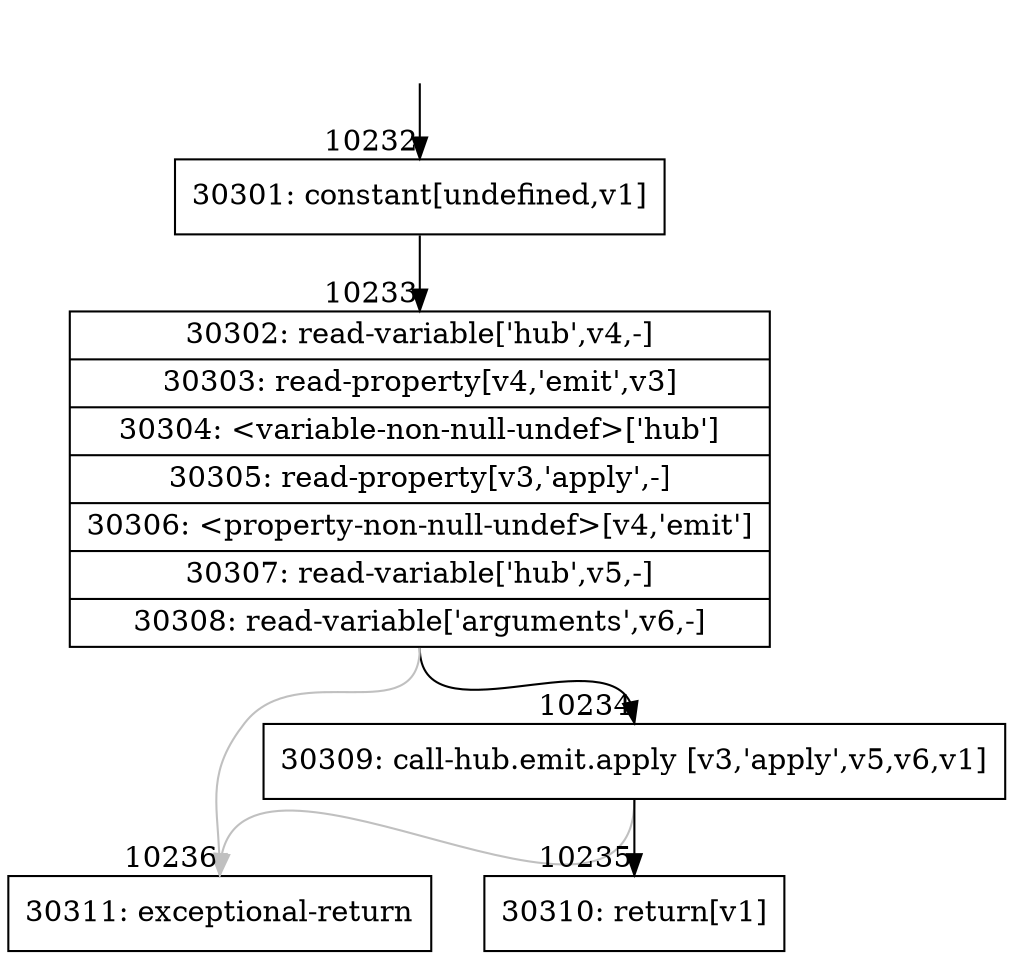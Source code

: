 digraph {
rankdir="TD"
BB_entry732[shape=none,label=""];
BB_entry732 -> BB10232 [tailport=s, headport=n, headlabel="    10232"]
BB10232 [shape=record label="{30301: constant[undefined,v1]}" ] 
BB10232 -> BB10233 [tailport=s, headport=n, headlabel="      10233"]
BB10233 [shape=record label="{30302: read-variable['hub',v4,-]|30303: read-property[v4,'emit',v3]|30304: \<variable-non-null-undef\>['hub']|30305: read-property[v3,'apply',-]|30306: \<property-non-null-undef\>[v4,'emit']|30307: read-variable['hub',v5,-]|30308: read-variable['arguments',v6,-]}" ] 
BB10233 -> BB10234 [tailport=s, headport=n, headlabel="      10234"]
BB10233 -> BB10236 [tailport=s, headport=n, color=gray, headlabel="      10236"]
BB10234 [shape=record label="{30309: call-hub.emit.apply [v3,'apply',v5,v6,v1]}" ] 
BB10234 -> BB10235 [tailport=s, headport=n, headlabel="      10235"]
BB10234 -> BB10236 [tailport=s, headport=n, color=gray]
BB10235 [shape=record label="{30310: return[v1]}" ] 
BB10236 [shape=record label="{30311: exceptional-return}" ] 
//#$~ 14339
}

